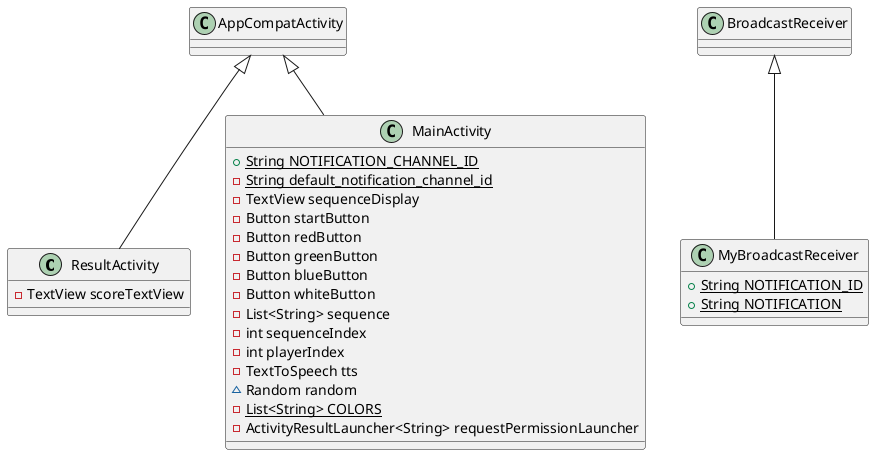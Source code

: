 @startuml
class ResultActivity {
- TextView scoreTextView
}

class MainActivity {
+ {static} String NOTIFICATION_CHANNEL_ID
- {static} String default_notification_channel_id
- TextView sequenceDisplay
- Button startButton
- Button redButton
- Button greenButton
- Button blueButton
- Button whiteButton
- List<String> sequence
- int sequenceIndex
- int playerIndex
- TextToSpeech tts
~ Random random
- {static} List<String> COLORS
- ActivityResultLauncher<String> requestPermissionLauncher
}

class MyBroadcastReceiver {
+ {static} String NOTIFICATION_ID
+ {static} String NOTIFICATION
}



AppCompatActivity <|-- ResultActivity
AppCompatActivity <|-- MainActivity
BroadcastReceiver <|-- MyBroadcastReceiver
@enduml